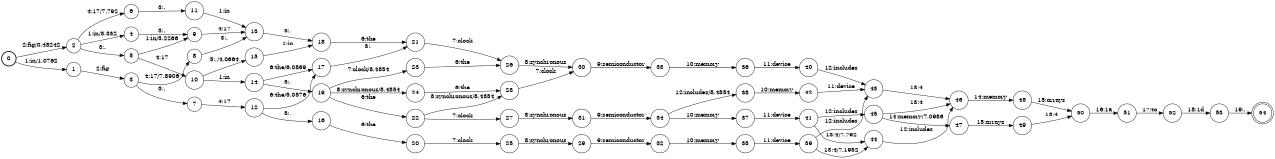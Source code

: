 digraph FST {
rankdir = LR;
size = "8.5,11";
label = "";
center = 1;
orientation = Portrait;
ranksep = "0.4";
nodesep = "0.25";
0 [label = "0", shape = circle, style = bold, fontsize = 14]
	0 -> 1 [label = "1:in/1.0762", fontsize = 14];
	0 -> 2 [label = "2:fig/0.48242", fontsize = 14];
1 [label = "1", shape = circle, style = solid, fontsize = 14]
	1 -> 3 [label = "2:fig", fontsize = 14];
2 [label = "2", shape = circle, style = solid, fontsize = 14]
	2 -> 4 [label = "1:in/3.332", fontsize = 14];
	2 -> 5 [label = "3:.", fontsize = 14];
	2 -> 6 [label = "4:17/7.792", fontsize = 14];
3 [label = "3", shape = circle, style = solid, fontsize = 14]
	3 -> 7 [label = "3:.", fontsize = 14];
	3 -> 8 [label = "4:17/7.8906", fontsize = 14];
4 [label = "4", shape = circle, style = solid, fontsize = 14]
	4 -> 9 [label = "3:.", fontsize = 14];
5 [label = "5", shape = circle, style = solid, fontsize = 14]
	5 -> 9 [label = "1:in/5.2266", fontsize = 14];
	5 -> 10 [label = "4:17", fontsize = 14];
6 [label = "6", shape = circle, style = solid, fontsize = 14]
	6 -> 11 [label = "3:.", fontsize = 14];
7 [label = "7", shape = circle, style = solid, fontsize = 14]
	7 -> 12 [label = "4:17", fontsize = 14];
8 [label = "8", shape = circle, style = solid, fontsize = 14]
	8 -> 13 [label = "3:.", fontsize = 14];
9 [label = "9", shape = circle, style = solid, fontsize = 14]
	9 -> 13 [label = "4:17", fontsize = 14];
10 [label = "10", shape = circle, style = solid, fontsize = 14]
	10 -> 14 [label = "1:in", fontsize = 14];
	10 -> 15 [label = "5:,/4.0664", fontsize = 14];
11 [label = "11", shape = circle, style = solid, fontsize = 14]
	11 -> 13 [label = "1:in", fontsize = 14];
12 [label = "12", shape = circle, style = solid, fontsize = 14]
	12 -> 16 [label = "5:,", fontsize = 14];
	12 -> 17 [label = "6:the/5.0576", fontsize = 14];
13 [label = "13", shape = circle, style = solid, fontsize = 14]
	13 -> 18 [label = "5:,", fontsize = 14];
14 [label = "14", shape = circle, style = solid, fontsize = 14]
	14 -> 19 [label = "5:,", fontsize = 14];
	14 -> 17 [label = "6:the/6.0869", fontsize = 14];
15 [label = "15", shape = circle, style = solid, fontsize = 14]
	15 -> 18 [label = "1:in", fontsize = 14];
16 [label = "16", shape = circle, style = solid, fontsize = 14]
	16 -> 20 [label = "6:the", fontsize = 14];
17 [label = "17", shape = circle, style = solid, fontsize = 14]
	17 -> 21 [label = "5:,", fontsize = 14];
18 [label = "18", shape = circle, style = solid, fontsize = 14]
	18 -> 21 [label = "6:the", fontsize = 14];
19 [label = "19", shape = circle, style = solid, fontsize = 14]
	19 -> 22 [label = "6:the", fontsize = 14];
	19 -> 23 [label = "7:clock/8.4854", fontsize = 14];
	19 -> 24 [label = "8:synchronous/8.4854", fontsize = 14];
20 [label = "20", shape = circle, style = solid, fontsize = 14]
	20 -> 25 [label = "7:clock", fontsize = 14];
21 [label = "21", shape = circle, style = solid, fontsize = 14]
	21 -> 26 [label = "7:clock", fontsize = 14];
22 [label = "22", shape = circle, style = solid, fontsize = 14]
	22 -> 27 [label = "7:clock", fontsize = 14];
	22 -> 28 [label = "8:synchronous/8.4854", fontsize = 14];
23 [label = "23", shape = circle, style = solid, fontsize = 14]
	23 -> 26 [label = "6:the", fontsize = 14];
24 [label = "24", shape = circle, style = solid, fontsize = 14]
	24 -> 28 [label = "6:the", fontsize = 14];
25 [label = "25", shape = circle, style = solid, fontsize = 14]
	25 -> 29 [label = "8:synchronous", fontsize = 14];
26 [label = "26", shape = circle, style = solid, fontsize = 14]
	26 -> 30 [label = "8:synchronous", fontsize = 14];
27 [label = "27", shape = circle, style = solid, fontsize = 14]
	27 -> 31 [label = "8:synchronous", fontsize = 14];
28 [label = "28", shape = circle, style = solid, fontsize = 14]
	28 -> 30 [label = "7:clock", fontsize = 14];
29 [label = "29", shape = circle, style = solid, fontsize = 14]
	29 -> 32 [label = "9:semiconductor", fontsize = 14];
30 [label = "30", shape = circle, style = solid, fontsize = 14]
	30 -> 33 [label = "9:semiconductor", fontsize = 14];
31 [label = "31", shape = circle, style = solid, fontsize = 14]
	31 -> 34 [label = "9:semiconductor", fontsize = 14];
32 [label = "32", shape = circle, style = solid, fontsize = 14]
	32 -> 35 [label = "10:memory", fontsize = 14];
33 [label = "33", shape = circle, style = solid, fontsize = 14]
	33 -> 36 [label = "10:memory", fontsize = 14];
34 [label = "34", shape = circle, style = solid, fontsize = 14]
	34 -> 37 [label = "10:memory", fontsize = 14];
	34 -> 38 [label = "12:includes/8.4854", fontsize = 14];
35 [label = "35", shape = circle, style = solid, fontsize = 14]
	35 -> 39 [label = "11:device", fontsize = 14];
36 [label = "36", shape = circle, style = solid, fontsize = 14]
	36 -> 40 [label = "11:device", fontsize = 14];
37 [label = "37", shape = circle, style = solid, fontsize = 14]
	37 -> 41 [label = "11:device", fontsize = 14];
38 [label = "38", shape = circle, style = solid, fontsize = 14]
	38 -> 42 [label = "10:memory", fontsize = 14];
39 [label = "39", shape = circle, style = solid, fontsize = 14]
	39 -> 43 [label = "12:includes", fontsize = 14];
	39 -> 44 [label = "13:4/7.1982", fontsize = 14];
40 [label = "40", shape = circle, style = solid, fontsize = 14]
	40 -> 43 [label = "12:includes", fontsize = 14];
41 [label = "41", shape = circle, style = solid, fontsize = 14]
	41 -> 45 [label = "12:includes", fontsize = 14];
	41 -> 44 [label = "13:4/7.792", fontsize = 14];
42 [label = "42", shape = circle, style = solid, fontsize = 14]
	42 -> 43 [label = "11:device", fontsize = 14];
43 [label = "43", shape = circle, style = solid, fontsize = 14]
	43 -> 46 [label = "13:4", fontsize = 14];
44 [label = "44", shape = circle, style = solid, fontsize = 14]
	44 -> 46 [label = "12:includes", fontsize = 14];
45 [label = "45", shape = circle, style = solid, fontsize = 14]
	45 -> 47 [label = "14:memory/7.0986", fontsize = 14];
	45 -> 46 [label = "13:4", fontsize = 14];
46 [label = "46", shape = circle, style = solid, fontsize = 14]
	46 -> 48 [label = "14:memory", fontsize = 14];
47 [label = "47", shape = circle, style = solid, fontsize = 14]
	47 -> 49 [label = "15:arrays", fontsize = 14];
48 [label = "48", shape = circle, style = solid, fontsize = 14]
	48 -> 50 [label = "15:arrays", fontsize = 14];
49 [label = "49", shape = circle, style = solid, fontsize = 14]
	49 -> 50 [label = "13:4", fontsize = 14];
50 [label = "50", shape = circle, style = solid, fontsize = 14]
	50 -> 51 [label = "16:1a", fontsize = 14];
51 [label = "51", shape = circle, style = solid, fontsize = 14]
	51 -> 52 [label = "17:to", fontsize = 14];
52 [label = "52", shape = circle, style = solid, fontsize = 14]
	52 -> 53 [label = "18:1d", fontsize = 14];
53 [label = "53", shape = circle, style = solid, fontsize = 14]
	53 -> 54 [label = "19:.", fontsize = 14];
54 [label = "54", shape = doublecircle, style = solid, fontsize = 14]
}
